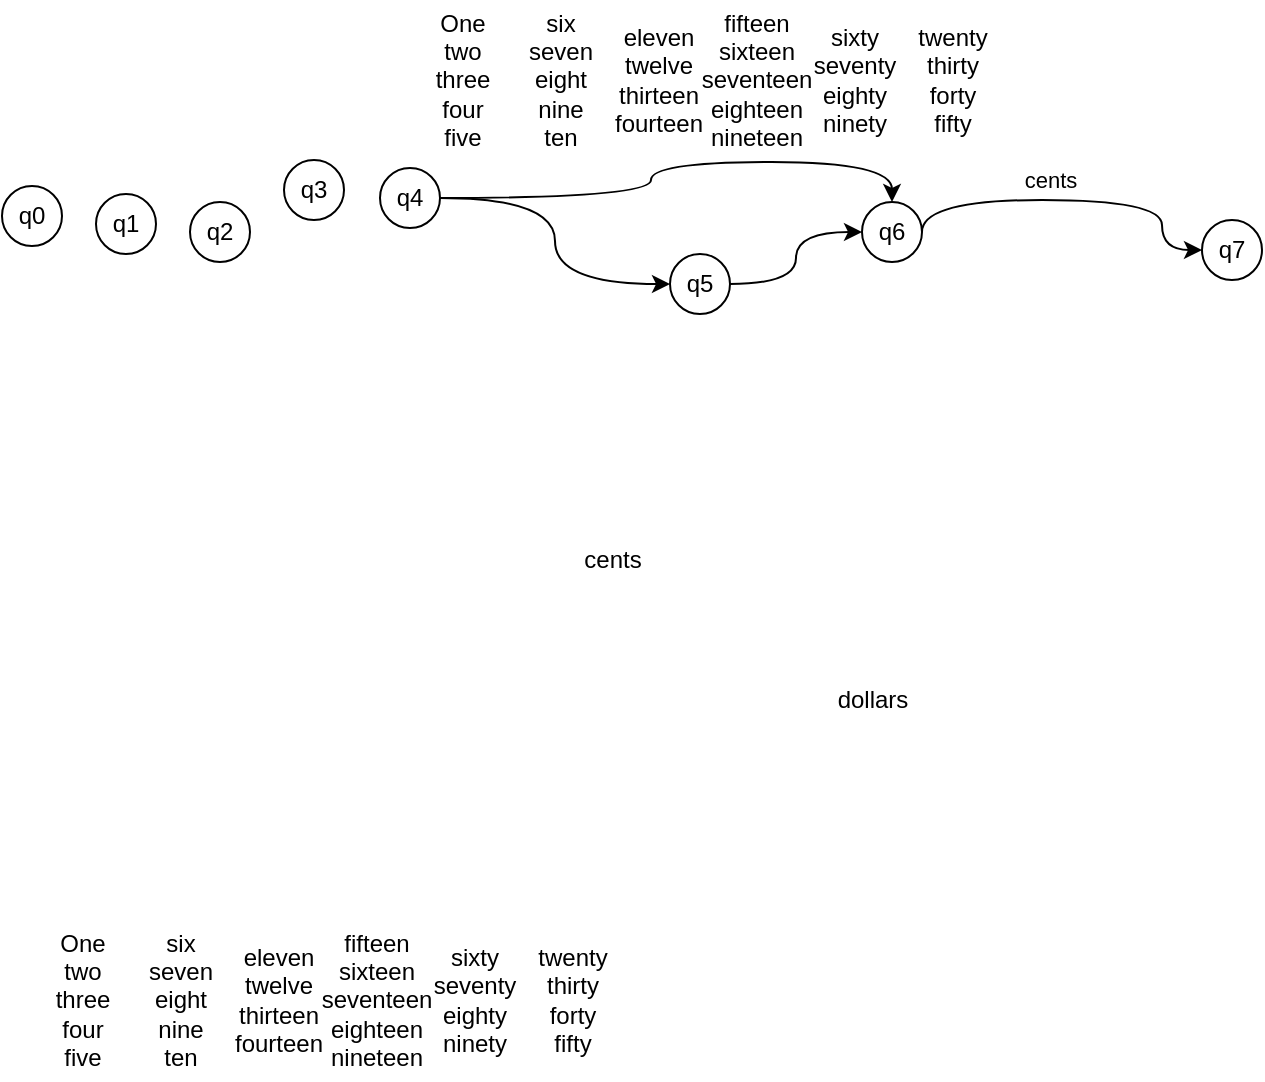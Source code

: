 <mxfile version="17.4.6" type="github">
  <diagram id="4P8l1rxKT1toWHU547On" name="Page-1">
    <mxGraphModel dx="1038" dy="547" grid="1" gridSize="10" guides="1" tooltips="1" connect="1" arrows="1" fold="1" page="1" pageScale="1" pageWidth="900" pageHeight="1600" math="0" shadow="0">
      <root>
        <mxCell id="0" />
        <mxCell id="1" parent="0" />
        <mxCell id="tF7dshQVjHnZUIMmoWcG-20" value="cents" style="text;html=1;align=center;verticalAlign=middle;resizable=0;points=[];autosize=1;strokeColor=none;fillColor=none;" vertex="1" parent="1">
          <mxGeometry x="355" y="380" width="40" height="20" as="geometry" />
        </mxCell>
        <mxCell id="tF7dshQVjHnZUIMmoWcG-21" value="dollars" style="text;html=1;align=center;verticalAlign=middle;resizable=0;points=[];autosize=1;strokeColor=none;fillColor=none;" vertex="1" parent="1">
          <mxGeometry x="480" y="450" width="50" height="20" as="geometry" />
        </mxCell>
        <mxCell id="tF7dshQVjHnZUIMmoWcG-22" value="q0" style="ellipse;whiteSpace=wrap;html=1;aspect=fixed;flipH=0;" vertex="1" parent="1">
          <mxGeometry x="70" y="203" width="30" height="30" as="geometry" />
        </mxCell>
        <mxCell id="tF7dshQVjHnZUIMmoWcG-23" value="q1" style="ellipse;whiteSpace=wrap;html=1;aspect=fixed;flipH=0;" vertex="1" parent="1">
          <mxGeometry x="117" y="207" width="30" height="30" as="geometry" />
        </mxCell>
        <mxCell id="tF7dshQVjHnZUIMmoWcG-24" value="q2" style="ellipse;whiteSpace=wrap;html=1;aspect=fixed;flipH=0;" vertex="1" parent="1">
          <mxGeometry x="164" y="211" width="30" height="30" as="geometry" />
        </mxCell>
        <mxCell id="tF7dshQVjHnZUIMmoWcG-25" value="q3" style="ellipse;whiteSpace=wrap;html=1;aspect=fixed;flipH=0;" vertex="1" parent="1">
          <mxGeometry x="211" y="190" width="30" height="30" as="geometry" />
        </mxCell>
        <mxCell id="tF7dshQVjHnZUIMmoWcG-37" style="edgeStyle=orthogonalEdgeStyle;curved=1;rounded=0;orthogonalLoop=1;jettySize=auto;html=1;entryX=0.5;entryY=0;entryDx=0;entryDy=0;" edge="1" parent="1" source="tF7dshQVjHnZUIMmoWcG-26" target="tF7dshQVjHnZUIMmoWcG-28">
          <mxGeometry relative="1" as="geometry" />
        </mxCell>
        <mxCell id="tF7dshQVjHnZUIMmoWcG-38" style="edgeStyle=orthogonalEdgeStyle;curved=1;rounded=0;orthogonalLoop=1;jettySize=auto;html=1;entryX=0;entryY=0.5;entryDx=0;entryDy=0;" edge="1" parent="1" source="tF7dshQVjHnZUIMmoWcG-26" target="tF7dshQVjHnZUIMmoWcG-27">
          <mxGeometry relative="1" as="geometry" />
        </mxCell>
        <mxCell id="tF7dshQVjHnZUIMmoWcG-26" value="q4" style="ellipse;whiteSpace=wrap;html=1;aspect=fixed;flipH=0;" vertex="1" parent="1">
          <mxGeometry x="259" y="194" width="30" height="30" as="geometry" />
        </mxCell>
        <mxCell id="tF7dshQVjHnZUIMmoWcG-39" style="edgeStyle=orthogonalEdgeStyle;curved=1;rounded=0;orthogonalLoop=1;jettySize=auto;html=1;entryX=0;entryY=0.5;entryDx=0;entryDy=0;" edge="1" parent="1" source="tF7dshQVjHnZUIMmoWcG-27" target="tF7dshQVjHnZUIMmoWcG-28">
          <mxGeometry relative="1" as="geometry" />
        </mxCell>
        <mxCell id="tF7dshQVjHnZUIMmoWcG-27" value="q5" style="ellipse;whiteSpace=wrap;html=1;aspect=fixed;flipH=0;" vertex="1" parent="1">
          <mxGeometry x="404" y="237" width="30" height="30" as="geometry" />
        </mxCell>
        <mxCell id="tF7dshQVjHnZUIMmoWcG-33" style="edgeStyle=orthogonalEdgeStyle;rounded=0;orthogonalLoop=1;jettySize=auto;html=1;curved=1;" edge="1" parent="1" source="tF7dshQVjHnZUIMmoWcG-28" target="tF7dshQVjHnZUIMmoWcG-29">
          <mxGeometry relative="1" as="geometry">
            <Array as="points">
              <mxPoint x="530" y="210" />
              <mxPoint x="650" y="210" />
              <mxPoint x="650" y="235" />
            </Array>
          </mxGeometry>
        </mxCell>
        <mxCell id="tF7dshQVjHnZUIMmoWcG-34" value="cents" style="edgeLabel;html=1;align=center;verticalAlign=middle;resizable=0;points=[];" vertex="1" connectable="0" parent="tF7dshQVjHnZUIMmoWcG-33">
          <mxGeometry x="-0.173" relative="1" as="geometry">
            <mxPoint x="5" y="-10" as="offset" />
          </mxGeometry>
        </mxCell>
        <mxCell id="tF7dshQVjHnZUIMmoWcG-28" value="q6" style="ellipse;whiteSpace=wrap;html=1;aspect=fixed;flipH=0;" vertex="1" parent="1">
          <mxGeometry x="500" y="211" width="30" height="30" as="geometry" />
        </mxCell>
        <mxCell id="tF7dshQVjHnZUIMmoWcG-29" value="q7" style="ellipse;whiteSpace=wrap;html=1;aspect=fixed;flipH=0;" vertex="1" parent="1">
          <mxGeometry x="670" y="220" width="30" height="30" as="geometry" />
        </mxCell>
        <mxCell id="tF7dshQVjHnZUIMmoWcG-41" value="One&lt;br&gt;two&lt;br&gt;three&lt;br&gt;four&lt;br&gt;five" style="text;html=1;align=center;verticalAlign=middle;resizable=0;points=[];autosize=1;strokeColor=none;fillColor=none;flipV=1;" vertex="1" parent="1">
          <mxGeometry x="90" y="570" width="40" height="80" as="geometry" />
        </mxCell>
        <mxCell id="tF7dshQVjHnZUIMmoWcG-42" value="six&lt;br&gt;seven&lt;br&gt;eight&lt;br&gt;nine&lt;br&gt;ten" style="text;html=1;align=center;verticalAlign=middle;resizable=0;points=[];autosize=1;strokeColor=none;fillColor=none;" vertex="1" parent="1">
          <mxGeometry x="134" y="570" width="50" height="80" as="geometry" />
        </mxCell>
        <mxCell id="tF7dshQVjHnZUIMmoWcG-43" value="eleven&lt;br&gt;twelve&lt;br&gt;thirteen&lt;br&gt;fourteen" style="text;html=1;align=center;verticalAlign=middle;resizable=0;points=[];autosize=1;strokeColor=none;fillColor=none;" vertex="1" parent="1">
          <mxGeometry x="178" y="580" width="60" height="60" as="geometry" />
        </mxCell>
        <mxCell id="tF7dshQVjHnZUIMmoWcG-44" value="fifteen&lt;br&gt;sixteen&lt;br&gt;seventeen&lt;br&gt;eighteen&lt;br&gt;nineteen" style="text;html=1;align=center;verticalAlign=middle;resizable=0;points=[];autosize=1;strokeColor=none;fillColor=none;" vertex="1" parent="1">
          <mxGeometry x="222" y="570" width="70" height="80" as="geometry" />
        </mxCell>
        <mxCell id="tF7dshQVjHnZUIMmoWcG-45" value="twenty&lt;br&gt;thirty&lt;br&gt;forty&lt;br&gt;fifty" style="text;html=1;align=center;verticalAlign=middle;resizable=0;points=[];autosize=1;strokeColor=none;fillColor=none;" vertex="1" parent="1">
          <mxGeometry x="330" y="580" width="50" height="60" as="geometry" />
        </mxCell>
        <mxCell id="tF7dshQVjHnZUIMmoWcG-46" value="sixty&lt;br&gt;seventy&lt;br&gt;eighty&lt;br&gt;ninety" style="text;html=1;align=center;verticalAlign=middle;resizable=0;points=[];autosize=1;strokeColor=none;fillColor=none;" vertex="1" parent="1">
          <mxGeometry x="276" y="580" width="60" height="60" as="geometry" />
        </mxCell>
        <mxCell id="tF7dshQVjHnZUIMmoWcG-47" value="" style="group" vertex="1" connectable="0" parent="1">
          <mxGeometry x="280" y="110" width="290" height="80" as="geometry" />
        </mxCell>
        <mxCell id="tF7dshQVjHnZUIMmoWcG-1" value="One&lt;br&gt;two&lt;br&gt;three&lt;br&gt;four&lt;br&gt;five" style="text;html=1;align=center;verticalAlign=middle;resizable=0;points=[];autosize=1;strokeColor=none;fillColor=none;flipV=1;" vertex="1" parent="tF7dshQVjHnZUIMmoWcG-47">
          <mxGeometry width="40" height="80" as="geometry" />
        </mxCell>
        <mxCell id="tF7dshQVjHnZUIMmoWcG-15" value="six&lt;br&gt;seven&lt;br&gt;eight&lt;br&gt;nine&lt;br&gt;ten" style="text;html=1;align=center;verticalAlign=middle;resizable=0;points=[];autosize=1;strokeColor=none;fillColor=none;" vertex="1" parent="tF7dshQVjHnZUIMmoWcG-47">
          <mxGeometry x="44" width="50" height="80" as="geometry" />
        </mxCell>
        <mxCell id="tF7dshQVjHnZUIMmoWcG-16" value="eleven&lt;br&gt;twelve&lt;br&gt;thirteen&lt;br&gt;fourteen" style="text;html=1;align=center;verticalAlign=middle;resizable=0;points=[];autosize=1;strokeColor=none;fillColor=none;" vertex="1" parent="tF7dshQVjHnZUIMmoWcG-47">
          <mxGeometry x="88" y="10" width="60" height="60" as="geometry" />
        </mxCell>
        <mxCell id="tF7dshQVjHnZUIMmoWcG-17" value="fifteen&lt;br&gt;sixteen&lt;br&gt;seventeen&lt;br&gt;eighteen&lt;br&gt;nineteen" style="text;html=1;align=center;verticalAlign=middle;resizable=0;points=[];autosize=1;strokeColor=none;fillColor=none;" vertex="1" parent="tF7dshQVjHnZUIMmoWcG-47">
          <mxGeometry x="132" width="70" height="80" as="geometry" />
        </mxCell>
        <mxCell id="tF7dshQVjHnZUIMmoWcG-18" value="twenty&lt;br&gt;thirty&lt;br&gt;forty&lt;br&gt;fifty" style="text;html=1;align=center;verticalAlign=middle;resizable=0;points=[];autosize=1;strokeColor=none;fillColor=none;" vertex="1" parent="tF7dshQVjHnZUIMmoWcG-47">
          <mxGeometry x="240" y="10" width="50" height="60" as="geometry" />
        </mxCell>
        <mxCell id="tF7dshQVjHnZUIMmoWcG-19" value="sixty&lt;br&gt;seventy&lt;br&gt;eighty&lt;br&gt;ninety" style="text;html=1;align=center;verticalAlign=middle;resizable=0;points=[];autosize=1;strokeColor=none;fillColor=none;" vertex="1" parent="tF7dshQVjHnZUIMmoWcG-47">
          <mxGeometry x="186" y="10" width="60" height="60" as="geometry" />
        </mxCell>
      </root>
    </mxGraphModel>
  </diagram>
</mxfile>
